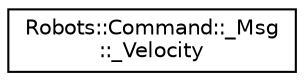 digraph "Graphical Class Hierarchy"
{
 // INTERACTIVE_SVG=YES
  edge [fontname="Helvetica",fontsize="10",labelfontname="Helvetica",labelfontsize="10"];
  node [fontname="Helvetica",fontsize="10",shape=record];
  rankdir="LR";
  Node0 [label="Robots::Command::_Msg\l::_Velocity",height=0.2,width=0.4,color="black", fillcolor="white", style="filled",URL="$struct_robots_1_1_command_1_1___msg_1_1___velocity.html",tooltip="CMD_SPEED target wheel velocities. "];
}
